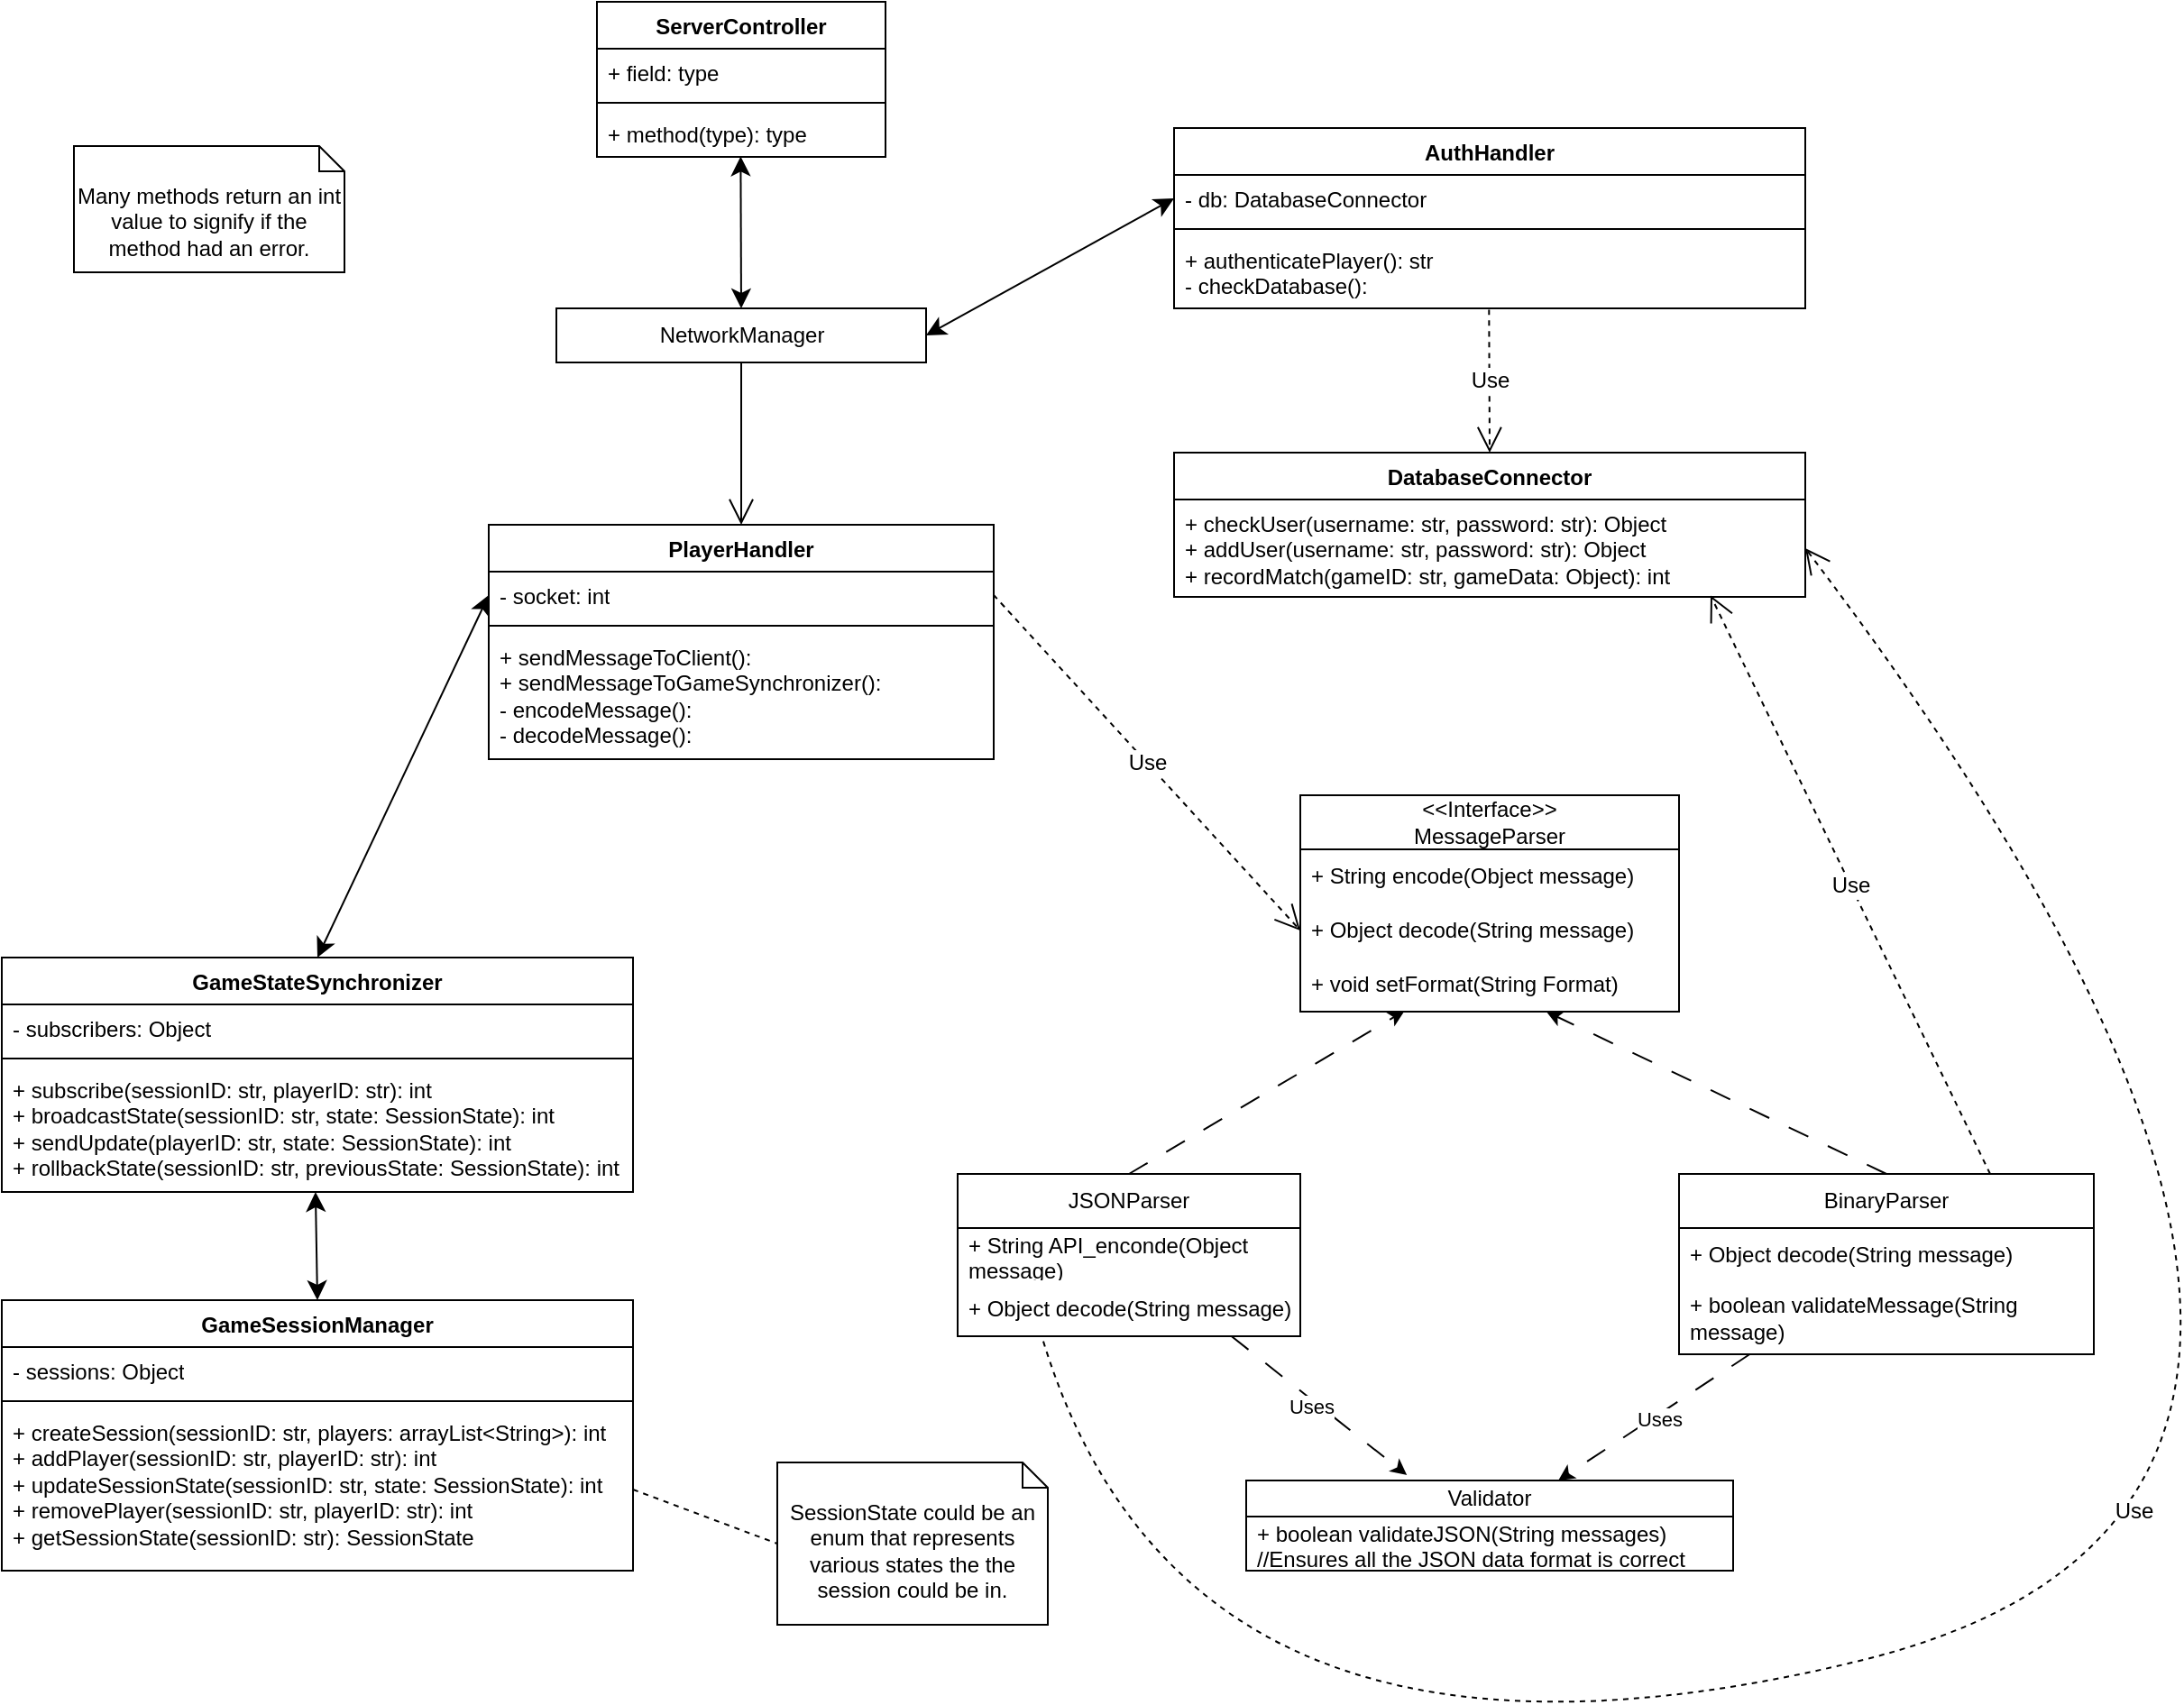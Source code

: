 <mxfile version="26.0.16">
  <diagram name="Page-1" id="ko30jIF6_6Rp6oUb-vA7">
    <mxGraphModel dx="1239" dy="250" grid="1" gridSize="10" guides="1" tooltips="1" connect="1" arrows="1" fold="1" page="1" pageScale="1" pageWidth="850" pageHeight="1100" math="0" shadow="0">
      <root>
        <mxCell id="0" />
        <mxCell id="1" parent="0" />
        <mxCell id="Xb6AXkKjqVTM_AZDYaId-1" value="NetworkManager" style="html=1;whiteSpace=wrap;" parent="1" vertex="1">
          <mxGeometry x="-352.5" y="270" width="205" height="30" as="geometry" />
        </mxCell>
        <mxCell id="Xb6AXkKjqVTM_AZDYaId-6" value="GameSessionManager" style="swimlane;fontStyle=1;align=center;verticalAlign=top;childLayout=stackLayout;horizontal=1;startSize=26;horizontalStack=0;resizeParent=1;resizeParentMax=0;resizeLast=0;collapsible=1;marginBottom=0;whiteSpace=wrap;html=1;" parent="1" vertex="1">
          <mxGeometry x="-660" y="820" width="350" height="150" as="geometry" />
        </mxCell>
        <mxCell id="Xb6AXkKjqVTM_AZDYaId-7" value="- sessions: Object" style="text;strokeColor=none;fillColor=none;align=left;verticalAlign=top;spacingLeft=4;spacingRight=4;overflow=hidden;rotatable=0;points=[[0,0.5],[1,0.5]];portConstraint=eastwest;whiteSpace=wrap;html=1;" parent="Xb6AXkKjqVTM_AZDYaId-6" vertex="1">
          <mxGeometry y="26" width="350" height="26" as="geometry" />
        </mxCell>
        <mxCell id="Xb6AXkKjqVTM_AZDYaId-8" value="" style="line;strokeWidth=1;fillColor=none;align=left;verticalAlign=middle;spacingTop=-1;spacingLeft=3;spacingRight=3;rotatable=0;labelPosition=right;points=[];portConstraint=eastwest;strokeColor=inherit;" parent="Xb6AXkKjqVTM_AZDYaId-6" vertex="1">
          <mxGeometry y="52" width="350" height="8" as="geometry" />
        </mxCell>
        <mxCell id="Xb6AXkKjqVTM_AZDYaId-9" value="&lt;div&gt;+ createSession(sessionID: str, players: arrayList&amp;lt;String&amp;gt;): int&lt;/div&gt;&lt;div&gt;+ addPlayer(sessionID: str, playerID: str): int&lt;/div&gt;&lt;div&gt;+ updateSessionState(sessionID: str, state: SessionState): int&lt;/div&gt;&lt;div&gt;+ removePlayer(sessionID: str, playerID: str): int&lt;/div&gt;&lt;div&gt;+ getSessionState(sessionID: str): SessionState&lt;/div&gt;" style="text;strokeColor=none;fillColor=none;align=left;verticalAlign=top;spacingLeft=4;spacingRight=4;overflow=hidden;rotatable=0;points=[[0,0.5],[1,0.5]];portConstraint=eastwest;whiteSpace=wrap;html=1;" parent="Xb6AXkKjqVTM_AZDYaId-6" vertex="1">
          <mxGeometry y="60" width="350" height="90" as="geometry" />
        </mxCell>
        <mxCell id="Xb6AXkKjqVTM_AZDYaId-10" value="GameStateSynchronizer" style="swimlane;fontStyle=1;align=center;verticalAlign=top;childLayout=stackLayout;horizontal=1;startSize=26;horizontalStack=0;resizeParent=1;resizeParentMax=0;resizeLast=0;collapsible=1;marginBottom=0;whiteSpace=wrap;html=1;" parent="1" vertex="1">
          <mxGeometry x="-660" y="630" width="350" height="130" as="geometry" />
        </mxCell>
        <mxCell id="Xb6AXkKjqVTM_AZDYaId-11" value="- subscribers: Object" style="text;strokeColor=none;fillColor=none;align=left;verticalAlign=top;spacingLeft=4;spacingRight=4;overflow=hidden;rotatable=0;points=[[0,0.5],[1,0.5]];portConstraint=eastwest;whiteSpace=wrap;html=1;" parent="Xb6AXkKjqVTM_AZDYaId-10" vertex="1">
          <mxGeometry y="26" width="350" height="26" as="geometry" />
        </mxCell>
        <mxCell id="Xb6AXkKjqVTM_AZDYaId-12" value="" style="line;strokeWidth=1;fillColor=none;align=left;verticalAlign=middle;spacingTop=-1;spacingLeft=3;spacingRight=3;rotatable=0;labelPosition=right;points=[];portConstraint=eastwest;strokeColor=inherit;" parent="Xb6AXkKjqVTM_AZDYaId-10" vertex="1">
          <mxGeometry y="52" width="350" height="8" as="geometry" />
        </mxCell>
        <mxCell id="Xb6AXkKjqVTM_AZDYaId-13" value="&lt;div&gt;+ subscribe(sessionID: str, playerID: str): int&lt;/div&gt;&lt;div&gt;+ broadcastState(sessionID: str, state: SessionState): int&lt;/div&gt;&lt;div&gt;+ sendUpdate(playerID: str, state: SessionState): int&lt;/div&gt;&lt;div&gt;+ rollbackState(sessionID: str, previousState: SessionState): int&lt;/div&gt;" style="text;strokeColor=none;fillColor=none;align=left;verticalAlign=top;spacingLeft=4;spacingRight=4;overflow=hidden;rotatable=0;points=[[0,0.5],[1,0.5]];portConstraint=eastwest;whiteSpace=wrap;html=1;" parent="Xb6AXkKjqVTM_AZDYaId-10" vertex="1">
          <mxGeometry y="60" width="350" height="70" as="geometry" />
        </mxCell>
        <mxCell id="Xb6AXkKjqVTM_AZDYaId-14" value="AuthHandler" style="swimlane;fontStyle=1;align=center;verticalAlign=top;childLayout=stackLayout;horizontal=1;startSize=26;horizontalStack=0;resizeParent=1;resizeParentMax=0;resizeLast=0;collapsible=1;marginBottom=0;whiteSpace=wrap;html=1;" parent="1" vertex="1">
          <mxGeometry x="-10" y="170" width="350" height="100" as="geometry" />
        </mxCell>
        <mxCell id="Xb6AXkKjqVTM_AZDYaId-15" value="- db: DatabaseConnector" style="text;strokeColor=none;fillColor=none;align=left;verticalAlign=top;spacingLeft=4;spacingRight=4;overflow=hidden;rotatable=0;points=[[0,0.5],[1,0.5]];portConstraint=eastwest;whiteSpace=wrap;html=1;" parent="Xb6AXkKjqVTM_AZDYaId-14" vertex="1">
          <mxGeometry y="26" width="350" height="26" as="geometry" />
        </mxCell>
        <mxCell id="Xb6AXkKjqVTM_AZDYaId-16" value="" style="line;strokeWidth=1;fillColor=none;align=left;verticalAlign=middle;spacingTop=-1;spacingLeft=3;spacingRight=3;rotatable=0;labelPosition=right;points=[];portConstraint=eastwest;strokeColor=inherit;" parent="Xb6AXkKjqVTM_AZDYaId-14" vertex="1">
          <mxGeometry y="52" width="350" height="8" as="geometry" />
        </mxCell>
        <mxCell id="Xb6AXkKjqVTM_AZDYaId-17" value="&lt;div&gt;+ authenticatePlayer(): str&lt;/div&gt;&lt;div&gt;- checkDatabase():&lt;/div&gt;" style="text;strokeColor=none;fillColor=none;align=left;verticalAlign=top;spacingLeft=4;spacingRight=4;overflow=hidden;rotatable=0;points=[[0,0.5],[1,0.5]];portConstraint=eastwest;whiteSpace=wrap;html=1;" parent="Xb6AXkKjqVTM_AZDYaId-14" vertex="1">
          <mxGeometry y="60" width="350" height="40" as="geometry" />
        </mxCell>
        <mxCell id="Xb6AXkKjqVTM_AZDYaId-18" value="DatabaseConnector" style="swimlane;fontStyle=1;align=center;verticalAlign=top;childLayout=stackLayout;horizontal=1;startSize=26;horizontalStack=0;resizeParent=1;resizeParentMax=0;resizeLast=0;collapsible=1;marginBottom=0;whiteSpace=wrap;html=1;" parent="1" vertex="1">
          <mxGeometry x="-10" y="350" width="350" height="80" as="geometry" />
        </mxCell>
        <mxCell id="Xb6AXkKjqVTM_AZDYaId-21" value="&lt;div&gt;+ checkUser(username: str, password: str): Object&lt;/div&gt;&lt;div&gt;+ addUser(username: str, password: str): Object&lt;/div&gt;&lt;div&gt;+ recordMatch(gameID: str, gameData: Object): int&lt;/div&gt;" style="text;strokeColor=none;fillColor=none;align=left;verticalAlign=top;spacingLeft=4;spacingRight=4;overflow=hidden;rotatable=0;points=[[0,0.5],[1,0.5]];portConstraint=eastwest;whiteSpace=wrap;html=1;" parent="Xb6AXkKjqVTM_AZDYaId-18" vertex="1">
          <mxGeometry y="26" width="350" height="54" as="geometry" />
        </mxCell>
        <mxCell id="Xb6AXkKjqVTM_AZDYaId-22" value="SessionState could be an enum that represents various states the the session could be in." style="shape=note2;boundedLbl=1;whiteSpace=wrap;html=1;size=14;verticalAlign=top;align=center;" parent="1" vertex="1">
          <mxGeometry x="-230" y="910" width="150" height="90" as="geometry" />
        </mxCell>
        <mxCell id="Xb6AXkKjqVTM_AZDYaId-23" value="" style="endArrow=none;dashed=1;html=1;rounded=0;entryX=0;entryY=0.5;entryDx=0;entryDy=0;entryPerimeter=0;exitX=1;exitY=0.5;exitDx=0;exitDy=0;" parent="1" source="Xb6AXkKjqVTM_AZDYaId-9" target="Xb6AXkKjqVTM_AZDYaId-22" edge="1">
          <mxGeometry width="50" height="50" relative="1" as="geometry">
            <mxPoint x="-370" y="1030" as="sourcePoint" />
            <mxPoint x="-320" y="980" as="targetPoint" />
          </mxGeometry>
        </mxCell>
        <mxCell id="Xb6AXkKjqVTM_AZDYaId-24" value="Many methods return an int value to signify if the method had an error." style="shape=note2;boundedLbl=1;whiteSpace=wrap;html=1;size=14;verticalAlign=top;align=center;" parent="1" vertex="1">
          <mxGeometry x="-620" y="180" width="150" height="70" as="geometry" />
        </mxCell>
        <mxCell id="ut4KiRudENXIZB80_N2i-1" value="&amp;lt;&amp;lt;Interface&amp;gt;&amp;gt;&lt;br&gt;MessageParser" style="swimlane;fontStyle=0;childLayout=stackLayout;horizontal=1;startSize=30;horizontalStack=0;resizeParent=1;resizeParentMax=0;resizeLast=0;collapsible=1;marginBottom=0;whiteSpace=wrap;html=1;" vertex="1" parent="1">
          <mxGeometry x="60" y="540" width="210" height="120" as="geometry">
            <mxRectangle x="160" y="90" width="50" height="40" as="alternateBounds" />
          </mxGeometry>
        </mxCell>
        <mxCell id="ut4KiRudENXIZB80_N2i-2" value="+ String encode(Object message)" style="text;strokeColor=none;fillColor=none;align=left;verticalAlign=middle;spacingLeft=4;spacingRight=4;overflow=hidden;points=[[0,0.5],[1,0.5]];portConstraint=eastwest;rotatable=0;whiteSpace=wrap;html=1;" vertex="1" parent="ut4KiRudENXIZB80_N2i-1">
          <mxGeometry y="30" width="210" height="30" as="geometry" />
        </mxCell>
        <mxCell id="ut4KiRudENXIZB80_N2i-3" value="+ Object decode(String message)" style="text;strokeColor=none;fillColor=none;align=left;verticalAlign=middle;spacingLeft=4;spacingRight=4;overflow=hidden;points=[[0,0.5],[1,0.5]];portConstraint=eastwest;rotatable=0;whiteSpace=wrap;html=1;" vertex="1" parent="ut4KiRudENXIZB80_N2i-1">
          <mxGeometry y="60" width="210" height="30" as="geometry" />
        </mxCell>
        <mxCell id="ut4KiRudENXIZB80_N2i-4" value="+ void setFormat(String Format)" style="text;strokeColor=none;fillColor=none;align=left;verticalAlign=middle;spacingLeft=4;spacingRight=4;overflow=hidden;points=[[0,0.5],[1,0.5]];portConstraint=eastwest;rotatable=0;whiteSpace=wrap;html=1;" vertex="1" parent="ut4KiRudENXIZB80_N2i-1">
          <mxGeometry y="90" width="210" height="30" as="geometry" />
        </mxCell>
        <mxCell id="ut4KiRudENXIZB80_N2i-5" value="JSONParser" style="swimlane;fontStyle=0;childLayout=stackLayout;horizontal=1;startSize=30;horizontalStack=0;resizeParent=1;resizeParentMax=0;resizeLast=0;collapsible=1;marginBottom=0;whiteSpace=wrap;html=1;" vertex="1" parent="1">
          <mxGeometry x="-130" y="750" width="190" height="90" as="geometry" />
        </mxCell>
        <mxCell id="ut4KiRudENXIZB80_N2i-6" value="+ String API_enconde(Object message)" style="text;strokeColor=none;fillColor=none;align=left;verticalAlign=middle;spacingLeft=4;spacingRight=4;overflow=hidden;points=[[0,0.5],[1,0.5]];portConstraint=eastwest;rotatable=0;whiteSpace=wrap;html=1;" vertex="1" parent="ut4KiRudENXIZB80_N2i-5">
          <mxGeometry y="30" width="190" height="30" as="geometry" />
        </mxCell>
        <mxCell id="ut4KiRudENXIZB80_N2i-7" value="+ Object decode(String message)" style="text;strokeColor=none;fillColor=none;align=left;verticalAlign=middle;spacingLeft=4;spacingRight=4;overflow=hidden;points=[[0,0.5],[1,0.5]];portConstraint=eastwest;rotatable=0;whiteSpace=wrap;html=1;" vertex="1" parent="ut4KiRudENXIZB80_N2i-5">
          <mxGeometry y="60" width="190" height="30" as="geometry" />
        </mxCell>
        <mxCell id="ut4KiRudENXIZB80_N2i-8" style="edgeStyle=none;html=1;exitX=0.5;exitY=0;exitDx=0;exitDy=0;dashed=1;dashPattern=12 12;" edge="1" parent="1" source="ut4KiRudENXIZB80_N2i-9" target="ut4KiRudENXIZB80_N2i-4">
          <mxGeometry relative="1" as="geometry" />
        </mxCell>
        <mxCell id="ut4KiRudENXIZB80_N2i-9" value="BinaryParser" style="swimlane;fontStyle=0;childLayout=stackLayout;horizontal=1;startSize=30;horizontalStack=0;resizeParent=1;resizeParentMax=0;resizeLast=0;collapsible=1;marginBottom=0;whiteSpace=wrap;html=1;" vertex="1" parent="1">
          <mxGeometry x="270" y="750" width="230" height="100" as="geometry" />
        </mxCell>
        <mxCell id="ut4KiRudENXIZB80_N2i-10" value="+ Object decode(String message)&amp;nbsp;" style="text;strokeColor=none;fillColor=none;align=left;verticalAlign=middle;spacingLeft=4;spacingRight=4;overflow=hidden;points=[[0,0.5],[1,0.5]];portConstraint=eastwest;rotatable=0;whiteSpace=wrap;html=1;" vertex="1" parent="ut4KiRudENXIZB80_N2i-9">
          <mxGeometry y="30" width="230" height="30" as="geometry" />
        </mxCell>
        <mxCell id="ut4KiRudENXIZB80_N2i-11" value="+ boolean validateMessage(String message)" style="text;strokeColor=none;fillColor=none;align=left;verticalAlign=middle;spacingLeft=4;spacingRight=4;overflow=hidden;points=[[0,0.5],[1,0.5]];portConstraint=eastwest;rotatable=0;whiteSpace=wrap;html=1;" vertex="1" parent="ut4KiRudENXIZB80_N2i-9">
          <mxGeometry y="60" width="230" height="40" as="geometry" />
        </mxCell>
        <mxCell id="ut4KiRudENXIZB80_N2i-12" style="edgeStyle=none;html=1;exitX=0.5;exitY=0;exitDx=0;exitDy=0;entryX=0.275;entryY=0.987;entryDx=0;entryDy=0;entryPerimeter=0;dashed=1;dashPattern=12 12;" edge="1" parent="1" source="ut4KiRudENXIZB80_N2i-5" target="ut4KiRudENXIZB80_N2i-4">
          <mxGeometry relative="1" as="geometry" />
        </mxCell>
        <mxCell id="ut4KiRudENXIZB80_N2i-13" value="Validator" style="swimlane;fontStyle=0;childLayout=stackLayout;horizontal=1;startSize=20;horizontalStack=0;resizeParent=1;resizeParentMax=0;resizeLast=0;collapsible=1;marginBottom=0;whiteSpace=wrap;html=1;" vertex="1" parent="1">
          <mxGeometry x="30" y="920" width="270" height="50" as="geometry" />
        </mxCell>
        <mxCell id="ut4KiRudENXIZB80_N2i-14" value="+ boolean validateJSON(String messages) //Ensures all the JSON data format is correct" style="text;strokeColor=none;fillColor=none;align=left;verticalAlign=middle;spacingLeft=4;spacingRight=4;overflow=hidden;points=[[0,0.5],[1,0.5]];portConstraint=eastwest;rotatable=0;whiteSpace=wrap;html=1;" vertex="1" parent="ut4KiRudENXIZB80_N2i-13">
          <mxGeometry y="20" width="270" height="30" as="geometry" />
        </mxCell>
        <mxCell id="ut4KiRudENXIZB80_N2i-15" style="edgeStyle=none;html=1;entryX=0.33;entryY=-0.06;entryDx=0;entryDy=0;entryPerimeter=0;dashed=1;dashPattern=12 12;" edge="1" parent="1" source="ut4KiRudENXIZB80_N2i-5" target="ut4KiRudENXIZB80_N2i-13">
          <mxGeometry relative="1" as="geometry" />
        </mxCell>
        <mxCell id="ut4KiRudENXIZB80_N2i-16" value="Uses" style="edgeLabel;html=1;align=center;verticalAlign=middle;resizable=0;points=[];" vertex="1" connectable="0" parent="ut4KiRudENXIZB80_N2i-15">
          <mxGeometry x="-0.051" y="-3" relative="1" as="geometry">
            <mxPoint as="offset" />
          </mxGeometry>
        </mxCell>
        <mxCell id="ut4KiRudENXIZB80_N2i-17" style="edgeStyle=none;html=1;entryX=0.641;entryY=0;entryDx=0;entryDy=0;entryPerimeter=0;dashed=1;dashPattern=12 12;" edge="1" parent="1" source="ut4KiRudENXIZB80_N2i-9" target="ut4KiRudENXIZB80_N2i-13">
          <mxGeometry relative="1" as="geometry" />
        </mxCell>
        <mxCell id="ut4KiRudENXIZB80_N2i-18" value="Uses" style="edgeLabel;html=1;align=center;verticalAlign=middle;resizable=0;points=[];" vertex="1" connectable="0" parent="ut4KiRudENXIZB80_N2i-17">
          <mxGeometry x="-0.029" y="2" relative="1" as="geometry">
            <mxPoint as="offset" />
          </mxGeometry>
        </mxCell>
        <mxCell id="ut4KiRudENXIZB80_N2i-19" value="Use" style="endArrow=open;endSize=12;dashed=1;html=1;rounded=0;fontSize=12;curved=1;exitX=0.25;exitY=1.094;exitDx=0;exitDy=0;entryX=1;entryY=0.5;entryDx=0;entryDy=0;exitPerimeter=0;" edge="1" parent="1" source="ut4KiRudENXIZB80_N2i-7" target="Xb6AXkKjqVTM_AZDYaId-21">
          <mxGeometry x="-0.028" y="45" width="160" relative="1" as="geometry">
            <mxPoint x="-90" y="670" as="sourcePoint" />
            <mxPoint x="-70" y="590" as="targetPoint" />
            <Array as="points">
              <mxPoint y="1110" />
              <mxPoint x="740" y="930" />
            </Array>
            <mxPoint as="offset" />
          </mxGeometry>
        </mxCell>
        <mxCell id="ut4KiRudENXIZB80_N2i-20" value="Use" style="endArrow=open;endSize=12;dashed=1;html=1;rounded=0;fontSize=12;curved=1;exitX=0.75;exitY=0;exitDx=0;exitDy=0;entryX=0.85;entryY=0.986;entryDx=0;entryDy=0;entryPerimeter=0;" edge="1" parent="1" source="ut4KiRudENXIZB80_N2i-9" target="Xb6AXkKjqVTM_AZDYaId-21">
          <mxGeometry width="160" relative="1" as="geometry">
            <mxPoint x="20" y="590" as="sourcePoint" />
            <mxPoint x="180" y="590" as="targetPoint" />
          </mxGeometry>
        </mxCell>
        <mxCell id="ut4KiRudENXIZB80_N2i-21" value="PlayerHandler" style="swimlane;fontStyle=1;align=center;verticalAlign=top;childLayout=stackLayout;horizontal=1;startSize=26;horizontalStack=0;resizeParent=1;resizeParentMax=0;resizeLast=0;collapsible=1;marginBottom=0;whiteSpace=wrap;html=1;" vertex="1" parent="1">
          <mxGeometry x="-390" y="390" width="280" height="130" as="geometry" />
        </mxCell>
        <mxCell id="ut4KiRudENXIZB80_N2i-22" value="- socket: int" style="text;strokeColor=none;fillColor=none;align=left;verticalAlign=top;spacingLeft=4;spacingRight=4;overflow=hidden;rotatable=0;points=[[0,0.5],[1,0.5]];portConstraint=eastwest;whiteSpace=wrap;html=1;" vertex="1" parent="ut4KiRudENXIZB80_N2i-21">
          <mxGeometry y="26" width="280" height="26" as="geometry" />
        </mxCell>
        <mxCell id="ut4KiRudENXIZB80_N2i-23" value="" style="line;strokeWidth=1;fillColor=none;align=left;verticalAlign=middle;spacingTop=-1;spacingLeft=3;spacingRight=3;rotatable=0;labelPosition=right;points=[];portConstraint=eastwest;strokeColor=inherit;" vertex="1" parent="ut4KiRudENXIZB80_N2i-21">
          <mxGeometry y="52" width="280" height="8" as="geometry" />
        </mxCell>
        <mxCell id="ut4KiRudENXIZB80_N2i-24" value="&lt;div&gt;+ sendMessageToClient():&lt;/div&gt;&lt;div&gt;+ sendMessageToGameSynchronizer():&lt;/div&gt;&lt;div&gt;- encodeMessage():&lt;/div&gt;&lt;div&gt;- decodeMessage():&lt;/div&gt;" style="text;strokeColor=none;fillColor=none;align=left;verticalAlign=top;spacingLeft=4;spacingRight=4;overflow=hidden;rotatable=0;points=[[0,0.5],[1,0.5]];portConstraint=eastwest;whiteSpace=wrap;html=1;" vertex="1" parent="ut4KiRudENXIZB80_N2i-21">
          <mxGeometry y="60" width="280" height="70" as="geometry" />
        </mxCell>
        <mxCell id="ut4KiRudENXIZB80_N2i-25" value="Use" style="endArrow=open;endSize=12;dashed=1;html=1;rounded=0;fontSize=12;curved=1;exitX=1;exitY=0.5;exitDx=0;exitDy=0;entryX=0;entryY=0.5;entryDx=0;entryDy=0;" edge="1" parent="1" source="ut4KiRudENXIZB80_N2i-22" target="ut4KiRudENXIZB80_N2i-3">
          <mxGeometry width="160" relative="1" as="geometry">
            <mxPoint x="-210" y="590" as="sourcePoint" />
            <mxPoint x="-50" y="590" as="targetPoint" />
          </mxGeometry>
        </mxCell>
        <mxCell id="ut4KiRudENXIZB80_N2i-26" value="Use" style="endArrow=open;endSize=12;dashed=1;html=1;rounded=0;fontSize=12;curved=1;exitX=0.499;exitY=1.018;exitDx=0;exitDy=0;exitPerimeter=0;entryX=0.5;entryY=0;entryDx=0;entryDy=0;" edge="1" parent="1" source="Xb6AXkKjqVTM_AZDYaId-17" target="Xb6AXkKjqVTM_AZDYaId-18">
          <mxGeometry width="160" relative="1" as="geometry">
            <mxPoint x="80" y="320" as="sourcePoint" />
            <mxPoint x="240" y="320" as="targetPoint" />
          </mxGeometry>
        </mxCell>
        <mxCell id="ut4KiRudENXIZB80_N2i-28" value="" style="endArrow=open;endFill=1;endSize=12;html=1;rounded=0;fontSize=12;curved=1;exitX=0.5;exitY=1;exitDx=0;exitDy=0;entryX=0.5;entryY=0;entryDx=0;entryDy=0;" edge="1" parent="1" source="Xb6AXkKjqVTM_AZDYaId-1" target="ut4KiRudENXIZB80_N2i-21">
          <mxGeometry width="160" relative="1" as="geometry">
            <mxPoint x="-220" y="364.33" as="sourcePoint" />
            <mxPoint x="-60" y="364.33" as="targetPoint" />
          </mxGeometry>
        </mxCell>
        <mxCell id="ut4KiRudENXIZB80_N2i-30" value="" style="endArrow=classic;startArrow=classic;html=1;rounded=0;fontSize=12;startSize=8;endSize=8;curved=1;entryX=0;entryY=0.5;entryDx=0;entryDy=0;exitX=1;exitY=0.5;exitDx=0;exitDy=0;" edge="1" parent="1" source="Xb6AXkKjqVTM_AZDYaId-1" target="Xb6AXkKjqVTM_AZDYaId-15">
          <mxGeometry width="50" height="50" relative="1" as="geometry">
            <mxPoint x="-230" y="390" as="sourcePoint" />
            <mxPoint x="-180" y="340" as="targetPoint" />
          </mxGeometry>
        </mxCell>
        <mxCell id="ut4KiRudENXIZB80_N2i-31" value="" style="endArrow=classic;startArrow=classic;html=1;rounded=0;fontSize=12;startSize=8;endSize=8;curved=1;entryX=0.5;entryY=0;entryDx=0;entryDy=0;exitX=0.497;exitY=1;exitDx=0;exitDy=0;exitPerimeter=0;" edge="1" parent="1" source="Xb6AXkKjqVTM_AZDYaId-13" target="Xb6AXkKjqVTM_AZDYaId-6">
          <mxGeometry width="50" height="50" relative="1" as="geometry">
            <mxPoint x="-500" y="840" as="sourcePoint" />
            <mxPoint x="-450" y="790" as="targetPoint" />
          </mxGeometry>
        </mxCell>
        <mxCell id="ut4KiRudENXIZB80_N2i-32" value="" style="endArrow=classic;startArrow=classic;html=1;rounded=0;fontSize=12;startSize=8;endSize=8;curved=1;exitX=0.5;exitY=0;exitDx=0;exitDy=0;entryX=0;entryY=0.5;entryDx=0;entryDy=0;" edge="1" parent="1" source="Xb6AXkKjqVTM_AZDYaId-10" target="ut4KiRudENXIZB80_N2i-22">
          <mxGeometry width="50" height="50" relative="1" as="geometry">
            <mxPoint x="-470" y="610" as="sourcePoint" />
            <mxPoint x="-420" y="560" as="targetPoint" />
          </mxGeometry>
        </mxCell>
        <mxCell id="ut4KiRudENXIZB80_N2i-33" value="" style="endArrow=classic;startArrow=classic;html=1;rounded=0;fontSize=12;startSize=8;endSize=8;curved=1;entryX=0.498;entryY=0.989;entryDx=0;entryDy=0;exitX=0.5;exitY=0;exitDx=0;exitDy=0;entryPerimeter=0;" edge="1" parent="1" source="Xb6AXkKjqVTM_AZDYaId-1" target="ut4KiRudENXIZB80_N2i-37">
          <mxGeometry width="50" height="50" relative="1" as="geometry">
            <mxPoint x="-330" y="470" as="sourcePoint" />
            <mxPoint x="-251.25" y="190" as="targetPoint" />
          </mxGeometry>
        </mxCell>
        <mxCell id="ut4KiRudENXIZB80_N2i-34" value="&lt;div&gt;ServerController&lt;/div&gt;" style="swimlane;fontStyle=1;align=center;verticalAlign=top;childLayout=stackLayout;horizontal=1;startSize=26;horizontalStack=0;resizeParent=1;resizeParentMax=0;resizeLast=0;collapsible=1;marginBottom=0;whiteSpace=wrap;html=1;" vertex="1" parent="1">
          <mxGeometry x="-330" y="100" width="160" height="86" as="geometry" />
        </mxCell>
        <mxCell id="ut4KiRudENXIZB80_N2i-35" value="+ field: type" style="text;strokeColor=none;fillColor=none;align=left;verticalAlign=top;spacingLeft=4;spacingRight=4;overflow=hidden;rotatable=0;points=[[0,0.5],[1,0.5]];portConstraint=eastwest;whiteSpace=wrap;html=1;" vertex="1" parent="ut4KiRudENXIZB80_N2i-34">
          <mxGeometry y="26" width="160" height="26" as="geometry" />
        </mxCell>
        <mxCell id="ut4KiRudENXIZB80_N2i-36" value="" style="line;strokeWidth=1;fillColor=none;align=left;verticalAlign=middle;spacingTop=-1;spacingLeft=3;spacingRight=3;rotatable=0;labelPosition=right;points=[];portConstraint=eastwest;strokeColor=inherit;" vertex="1" parent="ut4KiRudENXIZB80_N2i-34">
          <mxGeometry y="52" width="160" height="8" as="geometry" />
        </mxCell>
        <mxCell id="ut4KiRudENXIZB80_N2i-37" value="+ method(type): type" style="text;strokeColor=none;fillColor=none;align=left;verticalAlign=top;spacingLeft=4;spacingRight=4;overflow=hidden;rotatable=0;points=[[0,0.5],[1,0.5]];portConstraint=eastwest;whiteSpace=wrap;html=1;" vertex="1" parent="ut4KiRudENXIZB80_N2i-34">
          <mxGeometry y="60" width="160" height="26" as="geometry" />
        </mxCell>
      </root>
    </mxGraphModel>
  </diagram>
</mxfile>

